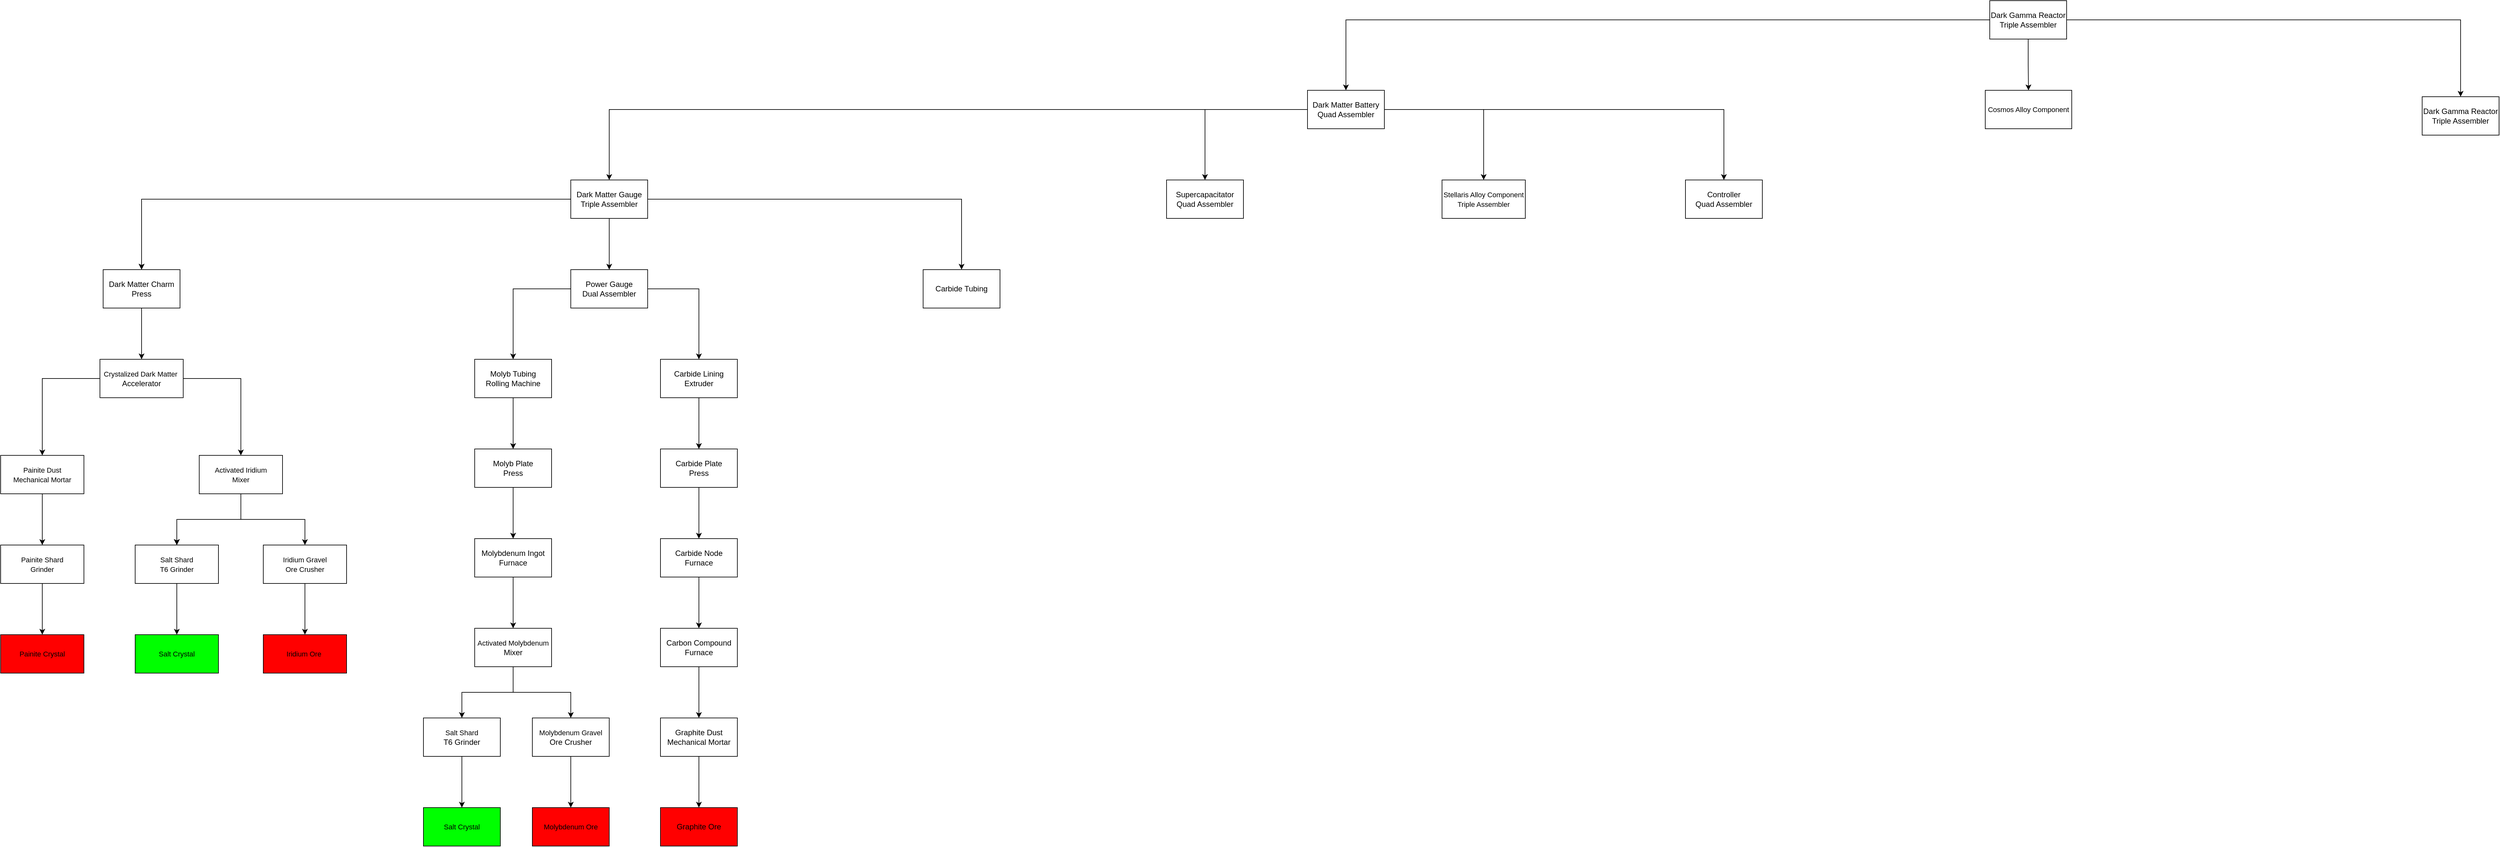 <mxfile version="23.1.5" type="github">
  <diagram name="Page-1" id="cklbVcNHN72N4mOux92v">
    <mxGraphModel dx="4738" dy="920" grid="1" gridSize="10" guides="1" tooltips="1" connect="1" arrows="1" fold="1" page="1" pageScale="1" pageWidth="850" pageHeight="1100" math="0" shadow="0">
      <root>
        <mxCell id="0" />
        <mxCell id="1" parent="0" />
        <mxCell id="McgiRGSPzC1NFYn7cAQ9-3" value="" style="edgeStyle=orthogonalEdgeStyle;rounded=0;orthogonalLoop=1;jettySize=auto;html=1;" edge="1" parent="1" source="McgiRGSPzC1NFYn7cAQ9-1" target="McgiRGSPzC1NFYn7cAQ9-2">
          <mxGeometry relative="1" as="geometry" />
        </mxCell>
        <mxCell id="McgiRGSPzC1NFYn7cAQ9-5" value="" style="edgeStyle=orthogonalEdgeStyle;rounded=0;orthogonalLoop=1;jettySize=auto;html=1;" edge="1" parent="1" source="McgiRGSPzC1NFYn7cAQ9-1" target="McgiRGSPzC1NFYn7cAQ9-4">
          <mxGeometry relative="1" as="geometry" />
        </mxCell>
        <mxCell id="McgiRGSPzC1NFYn7cAQ9-13" value="" style="edgeStyle=orthogonalEdgeStyle;rounded=0;orthogonalLoop=1;jettySize=auto;html=1;fontFamily=Helvetica;fontSize=12;fontColor=default;" edge="1" parent="1" source="McgiRGSPzC1NFYn7cAQ9-1" target="McgiRGSPzC1NFYn7cAQ9-12">
          <mxGeometry relative="1" as="geometry" />
        </mxCell>
        <mxCell id="McgiRGSPzC1NFYn7cAQ9-1" value="Dark Gamma Reactor&lt;br&gt;Triple Assembler" style="rounded=0;whiteSpace=wrap;html=1;strokeColor=default;align=center;verticalAlign=middle;fontFamily=Helvetica;fontSize=12;fontColor=default;fillColor=default;" vertex="1" parent="1">
          <mxGeometry x="365" y="70" width="120" height="60" as="geometry" />
        </mxCell>
        <mxCell id="McgiRGSPzC1NFYn7cAQ9-2" value="&lt;font style=&quot;font-size: 11px;&quot;&gt;Cosmos Alloy Component&lt;/font&gt;" style="rounded=0;whiteSpace=wrap;html=1;" vertex="1" parent="1">
          <mxGeometry x="358" y="210" width="135" height="60" as="geometry" />
        </mxCell>
        <mxCell id="McgiRGSPzC1NFYn7cAQ9-15" value="" style="edgeStyle=orthogonalEdgeStyle;rounded=0;orthogonalLoop=1;jettySize=auto;html=1;fontFamily=Helvetica;fontSize=12;fontColor=default;" edge="1" parent="1" source="McgiRGSPzC1NFYn7cAQ9-4" target="McgiRGSPzC1NFYn7cAQ9-14">
          <mxGeometry relative="1" as="geometry" />
        </mxCell>
        <mxCell id="McgiRGSPzC1NFYn7cAQ9-19" value="" style="edgeStyle=orthogonalEdgeStyle;rounded=0;orthogonalLoop=1;jettySize=auto;html=1;fontFamily=Helvetica;fontSize=12;fontColor=default;" edge="1" parent="1" source="McgiRGSPzC1NFYn7cAQ9-4" target="McgiRGSPzC1NFYn7cAQ9-18">
          <mxGeometry relative="1" as="geometry" />
        </mxCell>
        <mxCell id="McgiRGSPzC1NFYn7cAQ9-21" value="" style="edgeStyle=orthogonalEdgeStyle;rounded=0;orthogonalLoop=1;jettySize=auto;html=1;fontFamily=Helvetica;fontSize=12;fontColor=default;" edge="1" parent="1" source="McgiRGSPzC1NFYn7cAQ9-4" target="McgiRGSPzC1NFYn7cAQ9-20">
          <mxGeometry relative="1" as="geometry" />
        </mxCell>
        <mxCell id="McgiRGSPzC1NFYn7cAQ9-23" value="" style="edgeStyle=orthogonalEdgeStyle;rounded=0;orthogonalLoop=1;jettySize=auto;html=1;fontFamily=Helvetica;fontSize=12;fontColor=default;" edge="1" parent="1" source="McgiRGSPzC1NFYn7cAQ9-4" target="McgiRGSPzC1NFYn7cAQ9-22">
          <mxGeometry relative="1" as="geometry" />
        </mxCell>
        <mxCell id="McgiRGSPzC1NFYn7cAQ9-4" value="Dark Matter Battery&lt;br&gt;Quad Assembler" style="rounded=0;whiteSpace=wrap;html=1;" vertex="1" parent="1">
          <mxGeometry x="-700" y="210" width="120" height="60" as="geometry" />
        </mxCell>
        <mxCell id="McgiRGSPzC1NFYn7cAQ9-12" value="Dark Gamma Reactor&lt;br&gt;Triple Assembler" style="rounded=0;whiteSpace=wrap;html=1;strokeColor=default;align=center;verticalAlign=middle;fontFamily=Helvetica;fontSize=12;fontColor=default;fillColor=default;" vertex="1" parent="1">
          <mxGeometry x="1040" y="220" width="120" height="60" as="geometry" />
        </mxCell>
        <mxCell id="McgiRGSPzC1NFYn7cAQ9-14" value="Supercapacitator&lt;div&gt;Quad Assembler&lt;br&gt;&lt;/div&gt;" style="rounded=0;whiteSpace=wrap;html=1;" vertex="1" parent="1">
          <mxGeometry x="-920" y="350" width="120" height="60" as="geometry" />
        </mxCell>
        <mxCell id="McgiRGSPzC1NFYn7cAQ9-25" value="" style="edgeStyle=orthogonalEdgeStyle;rounded=0;orthogonalLoop=1;jettySize=auto;html=1;fontFamily=Helvetica;fontSize=12;fontColor=default;" edge="1" parent="1" source="McgiRGSPzC1NFYn7cAQ9-18" target="McgiRGSPzC1NFYn7cAQ9-24">
          <mxGeometry relative="1" as="geometry" />
        </mxCell>
        <mxCell id="McgiRGSPzC1NFYn7cAQ9-26" value="" style="edgeStyle=orthogonalEdgeStyle;rounded=0;orthogonalLoop=1;jettySize=auto;html=1;fontFamily=Helvetica;fontSize=12;fontColor=default;" edge="1" parent="1" source="McgiRGSPzC1NFYn7cAQ9-18" target="McgiRGSPzC1NFYn7cAQ9-24">
          <mxGeometry relative="1" as="geometry" />
        </mxCell>
        <mxCell id="McgiRGSPzC1NFYn7cAQ9-28" value="" style="edgeStyle=orthogonalEdgeStyle;rounded=0;orthogonalLoop=1;jettySize=auto;html=1;fontFamily=Helvetica;fontSize=12;fontColor=default;" edge="1" parent="1" source="McgiRGSPzC1NFYn7cAQ9-18" target="McgiRGSPzC1NFYn7cAQ9-27">
          <mxGeometry relative="1" as="geometry" />
        </mxCell>
        <mxCell id="McgiRGSPzC1NFYn7cAQ9-30" value="" style="edgeStyle=orthogonalEdgeStyle;rounded=0;orthogonalLoop=1;jettySize=auto;html=1;fontFamily=Helvetica;fontSize=12;fontColor=default;" edge="1" parent="1" source="McgiRGSPzC1NFYn7cAQ9-18" target="McgiRGSPzC1NFYn7cAQ9-29">
          <mxGeometry relative="1" as="geometry" />
        </mxCell>
        <mxCell id="McgiRGSPzC1NFYn7cAQ9-18" value="Dark Matter Gauge&lt;div&gt;Triple Assembler&lt;/div&gt;" style="rounded=0;whiteSpace=wrap;html=1;strokeColor=default;align=center;verticalAlign=middle;fontFamily=Helvetica;fontSize=12;fontColor=default;fillColor=default;" vertex="1" parent="1">
          <mxGeometry x="-1850" y="350" width="120" height="60" as="geometry" />
        </mxCell>
        <mxCell id="McgiRGSPzC1NFYn7cAQ9-20" value="&lt;font style=&quot;font-size: 11px;&quot;&gt;Stellaris Alloy Component&lt;br&gt;Triple Assembler&lt;br&gt;&lt;/font&gt;" style="rounded=0;whiteSpace=wrap;html=1;" vertex="1" parent="1">
          <mxGeometry x="-490" y="350" width="130" height="60" as="geometry" />
        </mxCell>
        <mxCell id="McgiRGSPzC1NFYn7cAQ9-22" value="Controller&lt;div&gt;Quad Assembler&lt;br&gt;&lt;/div&gt;" style="rounded=0;whiteSpace=wrap;html=1;" vertex="1" parent="1">
          <mxGeometry x="-110" y="350" width="120" height="60" as="geometry" />
        </mxCell>
        <mxCell id="McgiRGSPzC1NFYn7cAQ9-32" value="" style="edgeStyle=orthogonalEdgeStyle;rounded=0;orthogonalLoop=1;jettySize=auto;html=1;fontFamily=Helvetica;fontSize=12;fontColor=default;" edge="1" parent="1" source="McgiRGSPzC1NFYn7cAQ9-24" target="McgiRGSPzC1NFYn7cAQ9-31">
          <mxGeometry relative="1" as="geometry" />
        </mxCell>
        <mxCell id="McgiRGSPzC1NFYn7cAQ9-24" value="Dark Matter Charm&lt;div&gt;Press&lt;/div&gt;" style="rounded=0;whiteSpace=wrap;html=1;strokeColor=default;align=center;verticalAlign=middle;fontFamily=Helvetica;fontSize=12;fontColor=default;fillColor=default;" vertex="1" parent="1">
          <mxGeometry x="-2580" y="490" width="120" height="60" as="geometry" />
        </mxCell>
        <mxCell id="McgiRGSPzC1NFYn7cAQ9-27" value="Carbide Tubing" style="rounded=0;whiteSpace=wrap;html=1;strokeColor=default;align=center;verticalAlign=middle;fontFamily=Helvetica;fontSize=12;fontColor=default;fillColor=default;" vertex="1" parent="1">
          <mxGeometry x="-1300" y="490" width="120" height="60" as="geometry" />
        </mxCell>
        <mxCell id="McgiRGSPzC1NFYn7cAQ9-56" value="" style="edgeStyle=orthogonalEdgeStyle;rounded=0;orthogonalLoop=1;jettySize=auto;html=1;fontFamily=Helvetica;fontSize=12;fontColor=default;" edge="1" parent="1" source="McgiRGSPzC1NFYn7cAQ9-29" target="McgiRGSPzC1NFYn7cAQ9-55">
          <mxGeometry relative="1" as="geometry" />
        </mxCell>
        <mxCell id="McgiRGSPzC1NFYn7cAQ9-58" value="" style="edgeStyle=orthogonalEdgeStyle;rounded=0;orthogonalLoop=1;jettySize=auto;html=1;fontFamily=Helvetica;fontSize=12;fontColor=default;" edge="1" parent="1" source="McgiRGSPzC1NFYn7cAQ9-29" target="McgiRGSPzC1NFYn7cAQ9-57">
          <mxGeometry relative="1" as="geometry" />
        </mxCell>
        <mxCell id="McgiRGSPzC1NFYn7cAQ9-29" value="&lt;span style=&quot;background-color: initial;&quot;&gt;Power Gauge&lt;br&gt;Dual Assembler&lt;/span&gt;" style="rounded=0;whiteSpace=wrap;html=1;strokeColor=default;align=center;verticalAlign=middle;fontFamily=Helvetica;fontSize=12;fontColor=default;fillColor=default;" vertex="1" parent="1">
          <mxGeometry x="-1850" y="490" width="120" height="60" as="geometry" />
        </mxCell>
        <mxCell id="McgiRGSPzC1NFYn7cAQ9-34" value="" style="edgeStyle=orthogonalEdgeStyle;rounded=0;orthogonalLoop=1;jettySize=auto;html=1;fontFamily=Helvetica;fontSize=12;fontColor=default;" edge="1" parent="1" source="McgiRGSPzC1NFYn7cAQ9-31" target="McgiRGSPzC1NFYn7cAQ9-33">
          <mxGeometry relative="1" as="geometry" />
        </mxCell>
        <mxCell id="McgiRGSPzC1NFYn7cAQ9-36" value="" style="edgeStyle=orthogonalEdgeStyle;rounded=0;orthogonalLoop=1;jettySize=auto;html=1;fontFamily=Helvetica;fontSize=12;fontColor=default;" edge="1" parent="1" source="McgiRGSPzC1NFYn7cAQ9-31" target="McgiRGSPzC1NFYn7cAQ9-35">
          <mxGeometry relative="1" as="geometry" />
        </mxCell>
        <mxCell id="McgiRGSPzC1NFYn7cAQ9-31" value="&lt;font style=&quot;font-size: 11px;&quot;&gt;Crystalized Dark Matter&amp;nbsp;&lt;/font&gt;&lt;div&gt;Accelerator&lt;/div&gt;" style="rounded=0;whiteSpace=wrap;html=1;strokeColor=default;align=center;verticalAlign=middle;fontFamily=Helvetica;fontSize=12;fontColor=default;fillColor=default;" vertex="1" parent="1">
          <mxGeometry x="-2585" y="630" width="130" height="60" as="geometry" />
        </mxCell>
        <mxCell id="McgiRGSPzC1NFYn7cAQ9-40" value="" style="edgeStyle=orthogonalEdgeStyle;rounded=0;orthogonalLoop=1;jettySize=auto;html=1;fontFamily=Helvetica;fontSize=12;fontColor=default;" edge="1" parent="1" source="McgiRGSPzC1NFYn7cAQ9-33" target="McgiRGSPzC1NFYn7cAQ9-39">
          <mxGeometry relative="1" as="geometry" />
        </mxCell>
        <mxCell id="McgiRGSPzC1NFYn7cAQ9-33" value="&lt;span style=&quot;font-size: 11px;&quot;&gt;Painite Dust&lt;br&gt;Mechanical Mortar&lt;br&gt;&lt;/span&gt;" style="rounded=0;whiteSpace=wrap;html=1;strokeColor=default;align=center;verticalAlign=middle;fontFamily=Helvetica;fontSize=12;fontColor=default;fillColor=default;" vertex="1" parent="1">
          <mxGeometry x="-2740" y="780" width="130" height="60" as="geometry" />
        </mxCell>
        <mxCell id="McgiRGSPzC1NFYn7cAQ9-44" value="" style="edgeStyle=orthogonalEdgeStyle;rounded=0;orthogonalLoop=1;jettySize=auto;html=1;fontFamily=Helvetica;fontSize=12;fontColor=default;" edge="1" parent="1" source="McgiRGSPzC1NFYn7cAQ9-35" target="McgiRGSPzC1NFYn7cAQ9-43">
          <mxGeometry relative="1" as="geometry" />
        </mxCell>
        <mxCell id="McgiRGSPzC1NFYn7cAQ9-45" value="" style="edgeStyle=orthogonalEdgeStyle;rounded=0;orthogonalLoop=1;jettySize=auto;html=1;fontFamily=Helvetica;fontSize=12;fontColor=default;" edge="1" parent="1" source="McgiRGSPzC1NFYn7cAQ9-35" target="McgiRGSPzC1NFYn7cAQ9-43">
          <mxGeometry relative="1" as="geometry" />
        </mxCell>
        <mxCell id="McgiRGSPzC1NFYn7cAQ9-46" value="" style="edgeStyle=orthogonalEdgeStyle;rounded=0;orthogonalLoop=1;jettySize=auto;html=1;fontFamily=Helvetica;fontSize=12;fontColor=default;" edge="1" parent="1" source="McgiRGSPzC1NFYn7cAQ9-35" target="McgiRGSPzC1NFYn7cAQ9-43">
          <mxGeometry relative="1" as="geometry" />
        </mxCell>
        <mxCell id="McgiRGSPzC1NFYn7cAQ9-48" value="" style="edgeStyle=orthogonalEdgeStyle;rounded=0;orthogonalLoop=1;jettySize=auto;html=1;fontFamily=Helvetica;fontSize=12;fontColor=default;" edge="1" parent="1" source="McgiRGSPzC1NFYn7cAQ9-35" target="McgiRGSPzC1NFYn7cAQ9-47">
          <mxGeometry relative="1" as="geometry" />
        </mxCell>
        <mxCell id="McgiRGSPzC1NFYn7cAQ9-35" value="&lt;span style=&quot;font-size: 11px;&quot;&gt;Activated&amp;nbsp;Iridium&lt;br&gt;Mixer&lt;br&gt;&lt;/span&gt;" style="rounded=0;whiteSpace=wrap;html=1;strokeColor=default;align=center;verticalAlign=middle;fontFamily=Helvetica;fontSize=12;fontColor=default;fillColor=default;" vertex="1" parent="1">
          <mxGeometry x="-2430" y="780" width="130" height="60" as="geometry" />
        </mxCell>
        <mxCell id="McgiRGSPzC1NFYn7cAQ9-42" value="" style="edgeStyle=orthogonalEdgeStyle;rounded=0;orthogonalLoop=1;jettySize=auto;html=1;fontFamily=Helvetica;fontSize=12;fontColor=default;" edge="1" parent="1" source="McgiRGSPzC1NFYn7cAQ9-39" target="McgiRGSPzC1NFYn7cAQ9-41">
          <mxGeometry relative="1" as="geometry" />
        </mxCell>
        <mxCell id="McgiRGSPzC1NFYn7cAQ9-39" value="&lt;span style=&quot;font-size: 11px;&quot;&gt;Painite Shard&lt;br&gt;Grinder&lt;br&gt;&lt;/span&gt;" style="rounded=0;whiteSpace=wrap;html=1;strokeColor=default;align=center;verticalAlign=middle;fontFamily=Helvetica;fontSize=12;fontColor=default;fillColor=default;" vertex="1" parent="1">
          <mxGeometry x="-2740" y="920" width="130" height="60" as="geometry" />
        </mxCell>
        <mxCell id="McgiRGSPzC1NFYn7cAQ9-41" value="&lt;span style=&quot;font-size: 11px;&quot;&gt;Painite Crystal&lt;br&gt;&lt;/span&gt;" style="rounded=0;whiteSpace=wrap;html=1;strokeColor=default;align=center;verticalAlign=middle;fontFamily=Helvetica;fontSize=12;fontColor=default;fillColor=#FF0000;" vertex="1" parent="1">
          <mxGeometry x="-2740" y="1060" width="130" height="60" as="geometry" />
        </mxCell>
        <mxCell id="McgiRGSPzC1NFYn7cAQ9-50" value="" style="edgeStyle=orthogonalEdgeStyle;rounded=0;orthogonalLoop=1;jettySize=auto;html=1;fontFamily=Helvetica;fontSize=12;fontColor=default;" edge="1" parent="1" source="McgiRGSPzC1NFYn7cAQ9-43" target="McgiRGSPzC1NFYn7cAQ9-49">
          <mxGeometry relative="1" as="geometry" />
        </mxCell>
        <mxCell id="McgiRGSPzC1NFYn7cAQ9-43" value="&lt;span style=&quot;font-size: 11px;&quot;&gt;Salt Shard&lt;br&gt;T6 Grinder&lt;br&gt;&lt;/span&gt;" style="rounded=0;whiteSpace=wrap;html=1;strokeColor=default;align=center;verticalAlign=middle;fontFamily=Helvetica;fontSize=12;fontColor=default;fillColor=default;" vertex="1" parent="1">
          <mxGeometry x="-2530" y="920" width="130" height="60" as="geometry" />
        </mxCell>
        <mxCell id="McgiRGSPzC1NFYn7cAQ9-54" value="" style="edgeStyle=orthogonalEdgeStyle;rounded=0;orthogonalLoop=1;jettySize=auto;html=1;fontFamily=Helvetica;fontSize=12;fontColor=default;" edge="1" parent="1" source="McgiRGSPzC1NFYn7cAQ9-47" target="McgiRGSPzC1NFYn7cAQ9-53">
          <mxGeometry relative="1" as="geometry" />
        </mxCell>
        <mxCell id="McgiRGSPzC1NFYn7cAQ9-47" value="&lt;span style=&quot;font-size: 11px;&quot;&gt;Iridium Gravel&lt;/span&gt;&lt;br&gt;&lt;span style=&quot;font-size: 11px;&quot;&gt;Ore Crusher&lt;/span&gt;" style="rounded=0;whiteSpace=wrap;html=1;strokeColor=default;align=center;verticalAlign=middle;fontFamily=Helvetica;fontSize=12;fontColor=default;fillColor=default;" vertex="1" parent="1">
          <mxGeometry x="-2330" y="920" width="130" height="60" as="geometry" />
        </mxCell>
        <mxCell id="McgiRGSPzC1NFYn7cAQ9-49" value="&lt;span style=&quot;font-size: 11px;&quot;&gt;Salt Crystal&lt;br&gt;&lt;/span&gt;" style="rounded=0;whiteSpace=wrap;html=1;strokeColor=default;align=center;verticalAlign=middle;fontFamily=Helvetica;fontSize=12;fontColor=default;fillColor=#00FF00;" vertex="1" parent="1">
          <mxGeometry x="-2530" y="1060" width="130" height="60" as="geometry" />
        </mxCell>
        <mxCell id="McgiRGSPzC1NFYn7cAQ9-53" value="&lt;span style=&quot;font-size: 11px;&quot;&gt;Iridium&amp;nbsp;&lt;/span&gt;&lt;span style=&quot;font-size: 11px;&quot;&gt;Ore&amp;nbsp;&lt;/span&gt;" style="rounded=0;whiteSpace=wrap;html=1;strokeColor=default;align=center;verticalAlign=middle;fontFamily=Helvetica;fontSize=12;fontColor=default;fillColor=#FF0000;" vertex="1" parent="1">
          <mxGeometry x="-2330" y="1060" width="130" height="60" as="geometry" />
        </mxCell>
        <mxCell id="McgiRGSPzC1NFYn7cAQ9-62" value="" style="edgeStyle=orthogonalEdgeStyle;rounded=0;orthogonalLoop=1;jettySize=auto;html=1;fontFamily=Helvetica;fontSize=12;fontColor=default;" edge="1" parent="1" source="McgiRGSPzC1NFYn7cAQ9-55" target="McgiRGSPzC1NFYn7cAQ9-61">
          <mxGeometry relative="1" as="geometry" />
        </mxCell>
        <mxCell id="McgiRGSPzC1NFYn7cAQ9-55" value="Molyb Tubing&lt;br&gt;Rolling Machine" style="rounded=0;whiteSpace=wrap;html=1;strokeColor=default;align=center;verticalAlign=middle;fontFamily=Helvetica;fontSize=12;fontColor=default;fillColor=default;" vertex="1" parent="1">
          <mxGeometry x="-2000" y="630" width="120" height="60" as="geometry" />
        </mxCell>
        <mxCell id="McgiRGSPzC1NFYn7cAQ9-76" value="" style="edgeStyle=orthogonalEdgeStyle;rounded=0;orthogonalLoop=1;jettySize=auto;html=1;fontFamily=Helvetica;fontSize=12;fontColor=default;" edge="1" parent="1" source="McgiRGSPzC1NFYn7cAQ9-57" target="McgiRGSPzC1NFYn7cAQ9-75">
          <mxGeometry relative="1" as="geometry" />
        </mxCell>
        <mxCell id="McgiRGSPzC1NFYn7cAQ9-57" value="&lt;span style=&quot;background-color: initial;&quot;&gt;Carbide Lining&lt;br&gt;Extruder&lt;br&gt;&lt;/span&gt;" style="rounded=0;whiteSpace=wrap;html=1;strokeColor=default;align=center;verticalAlign=middle;fontFamily=Helvetica;fontSize=12;fontColor=default;fillColor=default;" vertex="1" parent="1">
          <mxGeometry x="-1710" y="630" width="120" height="60" as="geometry" />
        </mxCell>
        <mxCell id="McgiRGSPzC1NFYn7cAQ9-64" value="" style="edgeStyle=orthogonalEdgeStyle;rounded=0;orthogonalLoop=1;jettySize=auto;html=1;fontFamily=Helvetica;fontSize=12;fontColor=default;" edge="1" parent="1" source="McgiRGSPzC1NFYn7cAQ9-61" target="McgiRGSPzC1NFYn7cAQ9-63">
          <mxGeometry relative="1" as="geometry" />
        </mxCell>
        <mxCell id="McgiRGSPzC1NFYn7cAQ9-61" value="Molyb Plate&lt;br&gt;Press" style="rounded=0;whiteSpace=wrap;html=1;strokeColor=default;align=center;verticalAlign=middle;fontFamily=Helvetica;fontSize=12;fontColor=default;fillColor=default;" vertex="1" parent="1">
          <mxGeometry x="-2000" y="770" width="120" height="60" as="geometry" />
        </mxCell>
        <mxCell id="McgiRGSPzC1NFYn7cAQ9-66" value="" style="edgeStyle=orthogonalEdgeStyle;rounded=0;orthogonalLoop=1;jettySize=auto;html=1;fontFamily=Helvetica;fontSize=12;fontColor=default;" edge="1" parent="1" source="McgiRGSPzC1NFYn7cAQ9-63" target="McgiRGSPzC1NFYn7cAQ9-65">
          <mxGeometry relative="1" as="geometry" />
        </mxCell>
        <mxCell id="McgiRGSPzC1NFYn7cAQ9-63" value="Molybdenum Ingot&lt;br&gt;Furnace" style="rounded=0;whiteSpace=wrap;html=1;strokeColor=default;align=center;verticalAlign=middle;fontFamily=Helvetica;fontSize=12;fontColor=default;fillColor=default;" vertex="1" parent="1">
          <mxGeometry x="-2000" y="910" width="120" height="60" as="geometry" />
        </mxCell>
        <mxCell id="McgiRGSPzC1NFYn7cAQ9-70" value="" style="edgeStyle=orthogonalEdgeStyle;rounded=0;orthogonalLoop=1;jettySize=auto;html=1;fontFamily=Helvetica;fontSize=12;fontColor=default;" edge="1" parent="1" source="McgiRGSPzC1NFYn7cAQ9-65" target="McgiRGSPzC1NFYn7cAQ9-69">
          <mxGeometry relative="1" as="geometry" />
        </mxCell>
        <mxCell id="McgiRGSPzC1NFYn7cAQ9-72" value="" style="edgeStyle=orthogonalEdgeStyle;rounded=0;orthogonalLoop=1;jettySize=auto;html=1;fontFamily=Helvetica;fontSize=12;fontColor=default;" edge="1" parent="1" source="McgiRGSPzC1NFYn7cAQ9-65" target="McgiRGSPzC1NFYn7cAQ9-71">
          <mxGeometry relative="1" as="geometry" />
        </mxCell>
        <mxCell id="McgiRGSPzC1NFYn7cAQ9-65" value="&lt;font style=&quot;font-size: 11px;&quot;&gt;Activated Molybdenum&lt;br&gt;&lt;/font&gt;Mixer" style="rounded=0;whiteSpace=wrap;html=1;strokeColor=default;align=center;verticalAlign=middle;fontFamily=Helvetica;fontSize=12;fontColor=default;fillColor=default;" vertex="1" parent="1">
          <mxGeometry x="-2000" y="1050" width="120" height="60" as="geometry" />
        </mxCell>
        <mxCell id="McgiRGSPzC1NFYn7cAQ9-80" value="" style="edgeStyle=orthogonalEdgeStyle;rounded=0;orthogonalLoop=1;jettySize=auto;html=1;fontFamily=Helvetica;fontSize=12;fontColor=default;" edge="1" parent="1" source="McgiRGSPzC1NFYn7cAQ9-69" target="McgiRGSPzC1NFYn7cAQ9-79">
          <mxGeometry relative="1" as="geometry" />
        </mxCell>
        <mxCell id="McgiRGSPzC1NFYn7cAQ9-69" value="&lt;font style=&quot;font-size: 11px;&quot;&gt;Molybdenum Gravel&lt;br&gt;&lt;/font&gt;Ore Crusher" style="rounded=0;whiteSpace=wrap;html=1;strokeColor=default;align=center;verticalAlign=middle;fontFamily=Helvetica;fontSize=12;fontColor=default;fillColor=default;" vertex="1" parent="1">
          <mxGeometry x="-1910" y="1190" width="120" height="60" as="geometry" />
        </mxCell>
        <mxCell id="McgiRGSPzC1NFYn7cAQ9-74" value="" style="edgeStyle=orthogonalEdgeStyle;rounded=0;orthogonalLoop=1;jettySize=auto;html=1;fontFamily=Helvetica;fontSize=12;fontColor=default;" edge="1" parent="1" source="McgiRGSPzC1NFYn7cAQ9-71" target="McgiRGSPzC1NFYn7cAQ9-73">
          <mxGeometry relative="1" as="geometry">
            <Array as="points">
              <mxPoint x="-2040" y="1340" />
              <mxPoint x="-2040" y="1340" />
            </Array>
          </mxGeometry>
        </mxCell>
        <mxCell id="McgiRGSPzC1NFYn7cAQ9-71" value="&lt;span style=&quot;font-size: 11px;&quot;&gt;Salt Shard&lt;br&gt;&lt;/span&gt;T6 Grinder" style="rounded=0;whiteSpace=wrap;html=1;strokeColor=default;align=center;verticalAlign=middle;fontFamily=Helvetica;fontSize=12;fontColor=default;fillColor=default;" vertex="1" parent="1">
          <mxGeometry x="-2080" y="1190" width="120" height="60" as="geometry" />
        </mxCell>
        <mxCell id="McgiRGSPzC1NFYn7cAQ9-82" value="" style="edgeStyle=orthogonalEdgeStyle;rounded=0;orthogonalLoop=1;jettySize=auto;html=1;fontFamily=Helvetica;fontSize=12;fontColor=default;" edge="1" parent="1" source="McgiRGSPzC1NFYn7cAQ9-75" target="McgiRGSPzC1NFYn7cAQ9-81">
          <mxGeometry relative="1" as="geometry" />
        </mxCell>
        <mxCell id="McgiRGSPzC1NFYn7cAQ9-75" value="&lt;span style=&quot;background-color: initial;&quot;&gt;Carbide Plate&lt;br&gt;Press&lt;br&gt;&lt;/span&gt;" style="rounded=0;whiteSpace=wrap;html=1;strokeColor=default;align=center;verticalAlign=middle;fontFamily=Helvetica;fontSize=12;fontColor=default;fillColor=default;" vertex="1" parent="1">
          <mxGeometry x="-1710" y="770" width="120" height="60" as="geometry" />
        </mxCell>
        <mxCell id="McgiRGSPzC1NFYn7cAQ9-79" value="&lt;font style=&quot;font-size: 11px;&quot;&gt;Molybdenum Ore&lt;/font&gt;" style="rounded=0;whiteSpace=wrap;html=1;strokeColor=default;align=center;verticalAlign=middle;fontFamily=Helvetica;fontSize=12;fontColor=default;fillColor=#FF0000;" vertex="1" parent="1">
          <mxGeometry x="-1910" y="1330" width="120" height="60" as="geometry" />
        </mxCell>
        <mxCell id="McgiRGSPzC1NFYn7cAQ9-73" value="&lt;span style=&quot;font-size: 11px;&quot;&gt;Salt Crystal&lt;/span&gt;" style="rounded=0;whiteSpace=wrap;html=1;strokeColor=default;align=center;verticalAlign=middle;fontFamily=Helvetica;fontSize=12;fontColor=default;fillColor=#00ff00;" vertex="1" parent="1">
          <mxGeometry x="-2080" y="1330" width="120" height="60" as="geometry" />
        </mxCell>
        <mxCell id="McgiRGSPzC1NFYn7cAQ9-84" value="" style="edgeStyle=orthogonalEdgeStyle;rounded=0;orthogonalLoop=1;jettySize=auto;html=1;fontFamily=Helvetica;fontSize=12;fontColor=default;" edge="1" parent="1" source="McgiRGSPzC1NFYn7cAQ9-81" target="McgiRGSPzC1NFYn7cAQ9-83">
          <mxGeometry relative="1" as="geometry" />
        </mxCell>
        <mxCell id="McgiRGSPzC1NFYn7cAQ9-81" value="&lt;span style=&quot;background-color: initial;&quot;&gt;Carbide Node&lt;br&gt;Furnace&lt;br&gt;&lt;/span&gt;" style="rounded=0;whiteSpace=wrap;html=1;strokeColor=default;align=center;verticalAlign=middle;fontFamily=Helvetica;fontSize=12;fontColor=default;fillColor=default;" vertex="1" parent="1">
          <mxGeometry x="-1710" y="910" width="120" height="60" as="geometry" />
        </mxCell>
        <mxCell id="McgiRGSPzC1NFYn7cAQ9-86" value="" style="edgeStyle=orthogonalEdgeStyle;rounded=0;orthogonalLoop=1;jettySize=auto;html=1;fontFamily=Helvetica;fontSize=12;fontColor=default;" edge="1" parent="1" source="McgiRGSPzC1NFYn7cAQ9-83" target="McgiRGSPzC1NFYn7cAQ9-85">
          <mxGeometry relative="1" as="geometry" />
        </mxCell>
        <mxCell id="McgiRGSPzC1NFYn7cAQ9-83" value="&lt;span style=&quot;background-color: initial;&quot;&gt;Carbon Compound&lt;br&gt;Furnace&lt;br&gt;&lt;/span&gt;" style="rounded=0;whiteSpace=wrap;html=1;strokeColor=default;align=center;verticalAlign=middle;fontFamily=Helvetica;fontSize=12;fontColor=default;fillColor=default;" vertex="1" parent="1">
          <mxGeometry x="-1710" y="1050" width="120" height="60" as="geometry" />
        </mxCell>
        <mxCell id="McgiRGSPzC1NFYn7cAQ9-88" value="" style="edgeStyle=orthogonalEdgeStyle;rounded=0;orthogonalLoop=1;jettySize=auto;html=1;fontFamily=Helvetica;fontSize=12;fontColor=default;" edge="1" parent="1" source="McgiRGSPzC1NFYn7cAQ9-85" target="McgiRGSPzC1NFYn7cAQ9-87">
          <mxGeometry relative="1" as="geometry" />
        </mxCell>
        <mxCell id="McgiRGSPzC1NFYn7cAQ9-85" value="&lt;span style=&quot;background-color: initial;&quot;&gt;Graphite&amp;nbsp;Dust&lt;br&gt;Mechanical Mortar&lt;br&gt;&lt;/span&gt;" style="rounded=0;whiteSpace=wrap;html=1;strokeColor=default;align=center;verticalAlign=middle;fontFamily=Helvetica;fontSize=12;fontColor=default;fillColor=default;" vertex="1" parent="1">
          <mxGeometry x="-1710" y="1190" width="120" height="60" as="geometry" />
        </mxCell>
        <mxCell id="McgiRGSPzC1NFYn7cAQ9-87" value="&lt;span style=&quot;background-color: initial;&quot;&gt;Graphite Ore&lt;br&gt;&lt;/span&gt;" style="rounded=0;whiteSpace=wrap;html=1;strokeColor=default;align=center;verticalAlign=middle;fontFamily=Helvetica;fontSize=12;fontColor=default;fillColor=#FF0000;" vertex="1" parent="1">
          <mxGeometry x="-1710" y="1330" width="120" height="60" as="geometry" />
        </mxCell>
      </root>
    </mxGraphModel>
  </diagram>
</mxfile>
